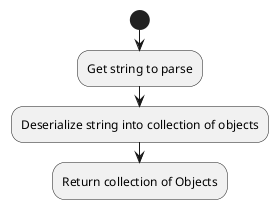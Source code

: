 @startuml
'https://plantuml.com/activity-diagram-beta

start
    :Get string to parse;

    :Deserialize string into collection of objects;

    :Return collection of Objects;
@enduml
